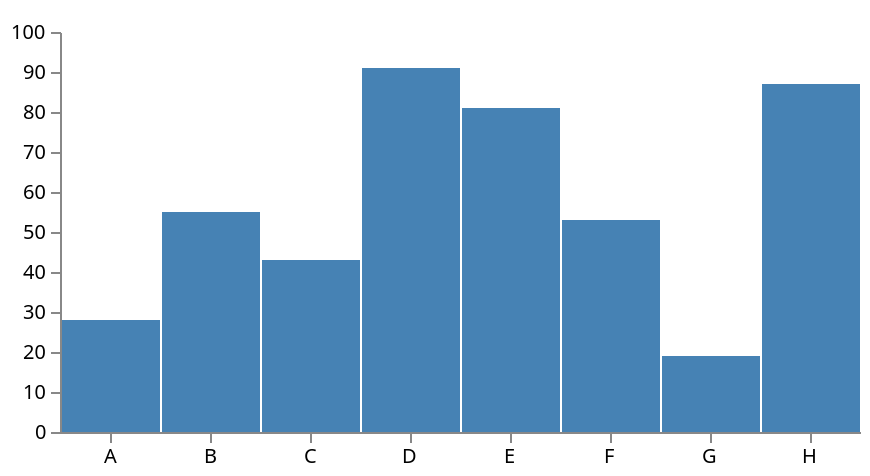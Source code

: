 {
    "$schema": "https://vega.github.io/schema/vega/v4.0.json",
    "width": 400,
    "height": 200,
    "padding": 5,
    "data": [
        {
            "name": "table",
            "values": [
                {
                    "category": "A",
                    "amount": 28
                },
                {
                    "category": "B",
                    "amount": 55
                },
                {
                    "category": "C",
                    "amount": 43
                },
                {
                    "category": "D",
                    "amount": 91
                },
                {
                    "category": "E",
                    "amount": 81
                },
                {
                    "category": "F",
                    "amount": 53
                },
                {
                    "category": "G",
                    "amount": 19
                },
                {
                    "category": "H",
                    "amount": 87
                }
            ]
        }
    ],
    "signals": [
        {
            "name": "tooltip",
            "value": {},
            "on": [
                {
                    "events": "rect:mouseover",
                    "update": "datum"
                },
                {
                    "events": "rect:mouseout",
                    "update": "{}"
                }
            ]
        }
    ],
    "scales": [
        {
            "name": "xscale",
            "type": "band",
            "domain": {
                "data": "table",
                "field": "category"
            },
            "range": "width"
        },
        {
            "name": "yscale",
            "domain": {
                "data": "table",
                "field": "amount"
            },
            "nice": true,
            "range": "height"
        }
    ],
    "axes": [
        {
            "orient": "bottom",
            "scale": "xscale"
        },
        {
            "orient": "left",
            "scale": "yscale"
        }
    ],
    "marks": [
        {
            "type": "rect",
            "from": {
                "data": "table"
            },
            "encode": {
                "enter": {
                    "x": {
                        "scale": "xscale",
                        "field": "category",
                        "offset": 1
                    },
                    "width": {
                        "scale": "xscale",
                        "band": 1,
                        "offset": -1
                    },
                    "y": {
                        "scale": "yscale",
                        "field": "amount"
                    },
                    "y2": {
                        "scale": "yscale",
                        "value": 0
                    }
                },
                "update": {
                    "fill": {
                        "value": "steelblue"
                    }
                },
                "hover": {
                    "fill": {
                        "value": "red"
                    }
                }
            }
        },
        {
            "type": "text",
            "encode": {
                "enter": {
                    "align": {
                        "value": "center"
                    },
                    "baseline": {
                        "value": "bottom"
                    },
                    "fill": {
                        "value": "#333"
                    }
                },
                "update": {
                    "x": {
                        "scale": "xscale",
                        "signal": "tooltip.category",
                        "band": 0.5
                    },
                    "y": {
                        "scale": "yscale",
                        "signal": "tooltip.amount",
                        "offset": -2
                    },
                    "text": {
                        "signal": "tooltip.amount"
                    },
                    "fillOpacity": [
                        {
                            "test": "datum === tooltip",
                            "value": 0
                        },
                        {
                            "value": 1
                        }
                    ]
                }
            }
        }
    ]
}